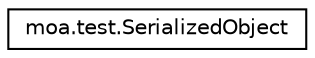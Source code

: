 digraph G
{
  edge [fontname="Helvetica",fontsize="10",labelfontname="Helvetica",labelfontsize="10"];
  node [fontname="Helvetica",fontsize="10",shape=record];
  rankdir=LR;
  Node1 [label="moa.test.SerializedObject",height=0.2,width=0.4,color="black", fillcolor="white", style="filled",URL="$classmoa_1_1test_1_1SerializedObject.html",tooltip="Class for storing an object in serialized form in memory."];
}
